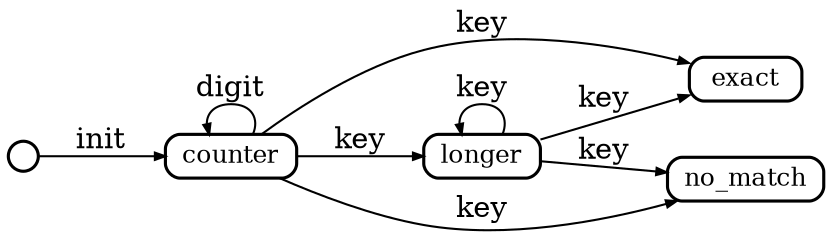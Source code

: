 digraph key_state_machine
{
	graph [
		rankdir="LR"
		nodesep="0.2"
		ranksep="0.5"
		compound="true"
	]

	node [
		shape="Mrecord"
		fontsize="12"
		fillcolor="#ffffff"
		style="filled"
		height="0.2"
		penwidth="1.5"
		color="black"
	]

	edge [
		penwidth="1.0"
		arrowsize="0.5"
	]

	start [ shape="point" ]

	start   -> counter  [ label="init"  ]
	counter -> counter  [ label="digit" dir="back" ]

	edge [ label="key" ]
	counter -> exact
	counter -> longer
	counter -> no_match
	longer  -> exact
	longer  -> longer [ dir="back" ]
	longer  -> no_match

}
